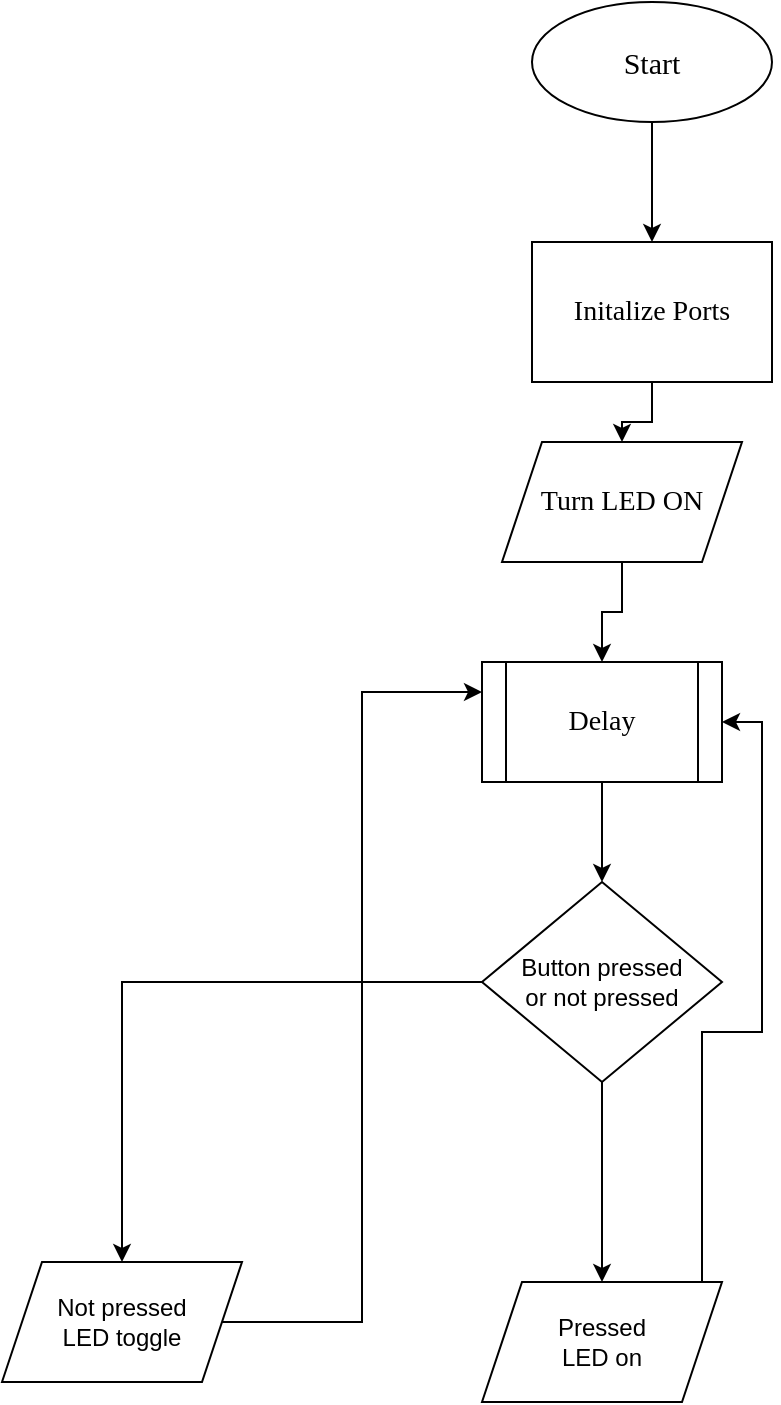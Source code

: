 <mxfile version="21.7.2" type="github">
  <diagram name="Page-1" id="yefr-pGQcag6PhNDIxEQ">
    <mxGraphModel dx="794" dy="413" grid="1" gridSize="10" guides="1" tooltips="1" connect="1" arrows="1" fold="1" page="1" pageScale="1" pageWidth="850" pageHeight="1100" math="0" shadow="0">
      <root>
        <mxCell id="0" />
        <mxCell id="1" parent="0" />
        <mxCell id="j7GNeZy-os5Z8N9MZGTg-3" value="" style="edgeStyle=orthogonalEdgeStyle;rounded=0;orthogonalLoop=1;jettySize=auto;html=1;" edge="1" parent="1" source="j7GNeZy-os5Z8N9MZGTg-1" target="j7GNeZy-os5Z8N9MZGTg-2">
          <mxGeometry relative="1" as="geometry" />
        </mxCell>
        <mxCell id="j7GNeZy-os5Z8N9MZGTg-1" value="&lt;font face=&quot;Times New Roman&quot;&gt;&lt;span style=&quot;font-size: 15px;&quot;&gt;Start&lt;/span&gt;&lt;/font&gt;" style="ellipse;whiteSpace=wrap;html=1;" vertex="1" parent="1">
          <mxGeometry x="305" y="10" width="120" height="60" as="geometry" />
        </mxCell>
        <mxCell id="j7GNeZy-os5Z8N9MZGTg-8" value="" style="edgeStyle=orthogonalEdgeStyle;rounded=0;orthogonalLoop=1;jettySize=auto;html=1;" edge="1" parent="1" source="j7GNeZy-os5Z8N9MZGTg-2" target="j7GNeZy-os5Z8N9MZGTg-7">
          <mxGeometry relative="1" as="geometry" />
        </mxCell>
        <mxCell id="j7GNeZy-os5Z8N9MZGTg-2" value="Initalize Ports" style="rounded=0;whiteSpace=wrap;html=1;fontSize=14;fontFamily=Times New Roman;" vertex="1" parent="1">
          <mxGeometry x="305" y="130" width="120" height="70" as="geometry" />
        </mxCell>
        <mxCell id="j7GNeZy-os5Z8N9MZGTg-10" value="" style="edgeStyle=orthogonalEdgeStyle;rounded=0;orthogonalLoop=1;jettySize=auto;html=1;" edge="1" parent="1" source="j7GNeZy-os5Z8N9MZGTg-7" target="j7GNeZy-os5Z8N9MZGTg-9">
          <mxGeometry relative="1" as="geometry" />
        </mxCell>
        <mxCell id="j7GNeZy-os5Z8N9MZGTg-7" value="Turn LED ON" style="shape=parallelogram;perimeter=parallelogramPerimeter;whiteSpace=wrap;html=1;fixedSize=1;fontFamily=Times New Roman;fontSize=14;" vertex="1" parent="1">
          <mxGeometry x="290" y="230" width="120" height="60" as="geometry" />
        </mxCell>
        <mxCell id="j7GNeZy-os5Z8N9MZGTg-12" value="" style="edgeStyle=orthogonalEdgeStyle;rounded=0;orthogonalLoop=1;jettySize=auto;html=1;" edge="1" parent="1" source="j7GNeZy-os5Z8N9MZGTg-9" target="j7GNeZy-os5Z8N9MZGTg-11">
          <mxGeometry relative="1" as="geometry" />
        </mxCell>
        <mxCell id="j7GNeZy-os5Z8N9MZGTg-9" value="Delay" style="shape=process;whiteSpace=wrap;html=1;backgroundOutline=1;fontFamily=Times New Roman;fontSize=14;" vertex="1" parent="1">
          <mxGeometry x="280" y="340" width="120" height="60" as="geometry" />
        </mxCell>
        <mxCell id="j7GNeZy-os5Z8N9MZGTg-14" value="" style="edgeStyle=orthogonalEdgeStyle;rounded=0;orthogonalLoop=1;jettySize=auto;html=1;" edge="1" parent="1" source="j7GNeZy-os5Z8N9MZGTg-11" target="j7GNeZy-os5Z8N9MZGTg-13">
          <mxGeometry relative="1" as="geometry" />
        </mxCell>
        <mxCell id="j7GNeZy-os5Z8N9MZGTg-16" value="" style="edgeStyle=orthogonalEdgeStyle;rounded=0;orthogonalLoop=1;jettySize=auto;html=1;" edge="1" parent="1" source="j7GNeZy-os5Z8N9MZGTg-11" target="j7GNeZy-os5Z8N9MZGTg-15">
          <mxGeometry relative="1" as="geometry" />
        </mxCell>
        <mxCell id="j7GNeZy-os5Z8N9MZGTg-11" value="Button pressed&lt;br&gt;or not pressed" style="rhombus;whiteSpace=wrap;html=1;" vertex="1" parent="1">
          <mxGeometry x="280" y="450" width="120" height="100" as="geometry" />
        </mxCell>
        <mxCell id="j7GNeZy-os5Z8N9MZGTg-21" style="edgeStyle=orthogonalEdgeStyle;rounded=0;orthogonalLoop=1;jettySize=auto;html=1;exitX=1;exitY=0.5;exitDx=0;exitDy=0;entryX=1;entryY=0.5;entryDx=0;entryDy=0;" edge="1" parent="1" source="j7GNeZy-os5Z8N9MZGTg-13" target="j7GNeZy-os5Z8N9MZGTg-9">
          <mxGeometry relative="1" as="geometry" />
        </mxCell>
        <mxCell id="j7GNeZy-os5Z8N9MZGTg-13" value="Pressed&lt;br&gt;LED on" style="shape=parallelogram;perimeter=parallelogramPerimeter;whiteSpace=wrap;html=1;fixedSize=1;" vertex="1" parent="1">
          <mxGeometry x="280" y="650" width="120" height="60" as="geometry" />
        </mxCell>
        <mxCell id="j7GNeZy-os5Z8N9MZGTg-22" style="edgeStyle=orthogonalEdgeStyle;rounded=0;orthogonalLoop=1;jettySize=auto;html=1;exitX=0;exitY=0.5;exitDx=0;exitDy=0;entryX=0;entryY=0.25;entryDx=0;entryDy=0;" edge="1" parent="1" source="j7GNeZy-os5Z8N9MZGTg-15" target="j7GNeZy-os5Z8N9MZGTg-9">
          <mxGeometry relative="1" as="geometry" />
        </mxCell>
        <mxCell id="j7GNeZy-os5Z8N9MZGTg-15" value="Not pressed&lt;br&gt;LED toggle" style="shape=parallelogram;perimeter=parallelogramPerimeter;whiteSpace=wrap;html=1;fixedSize=1;" vertex="1" parent="1">
          <mxGeometry x="40" y="640" width="120" height="60" as="geometry" />
        </mxCell>
      </root>
    </mxGraphModel>
  </diagram>
</mxfile>
